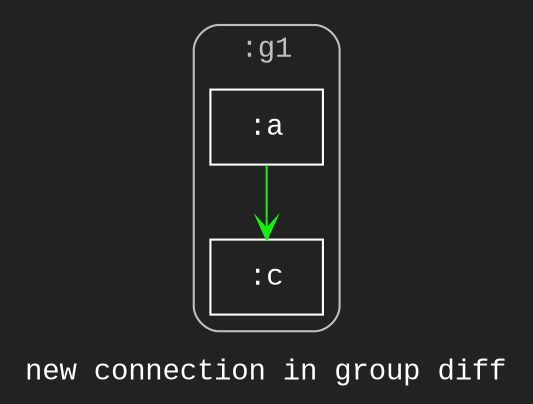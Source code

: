 digraph D {
    tooltip="new connection in group diff";
    label="new connection in group diff";
    bgcolor="#222222";
    fontcolor="#ffffff";
    fontname="Courier New";
    
    subgraph cluster_node1 { /* :g1 */
        label=":g1";
        style="rounded";
        fontname="Courier New";
        color="#bfbfbf";
        fontcolor="#bfbfbf";
        tooltip=":g1";
        
        node2 [color="#ffffff",fontcolor="#ffffff",fontname="Courier New",shape="rectangle",tooltip=":g1:a",label=":a"]
        node3 [color="#ffffff",fontcolor="#ffffff",fontname="Courier New",shape="rectangle",tooltip=":g1:c",label=":c"]
    }
    
    node2 -> node3 [arrowhead="vee",color="#15ef10",tooltip=":g1:a\n   ->\n:g1:c",]
}
